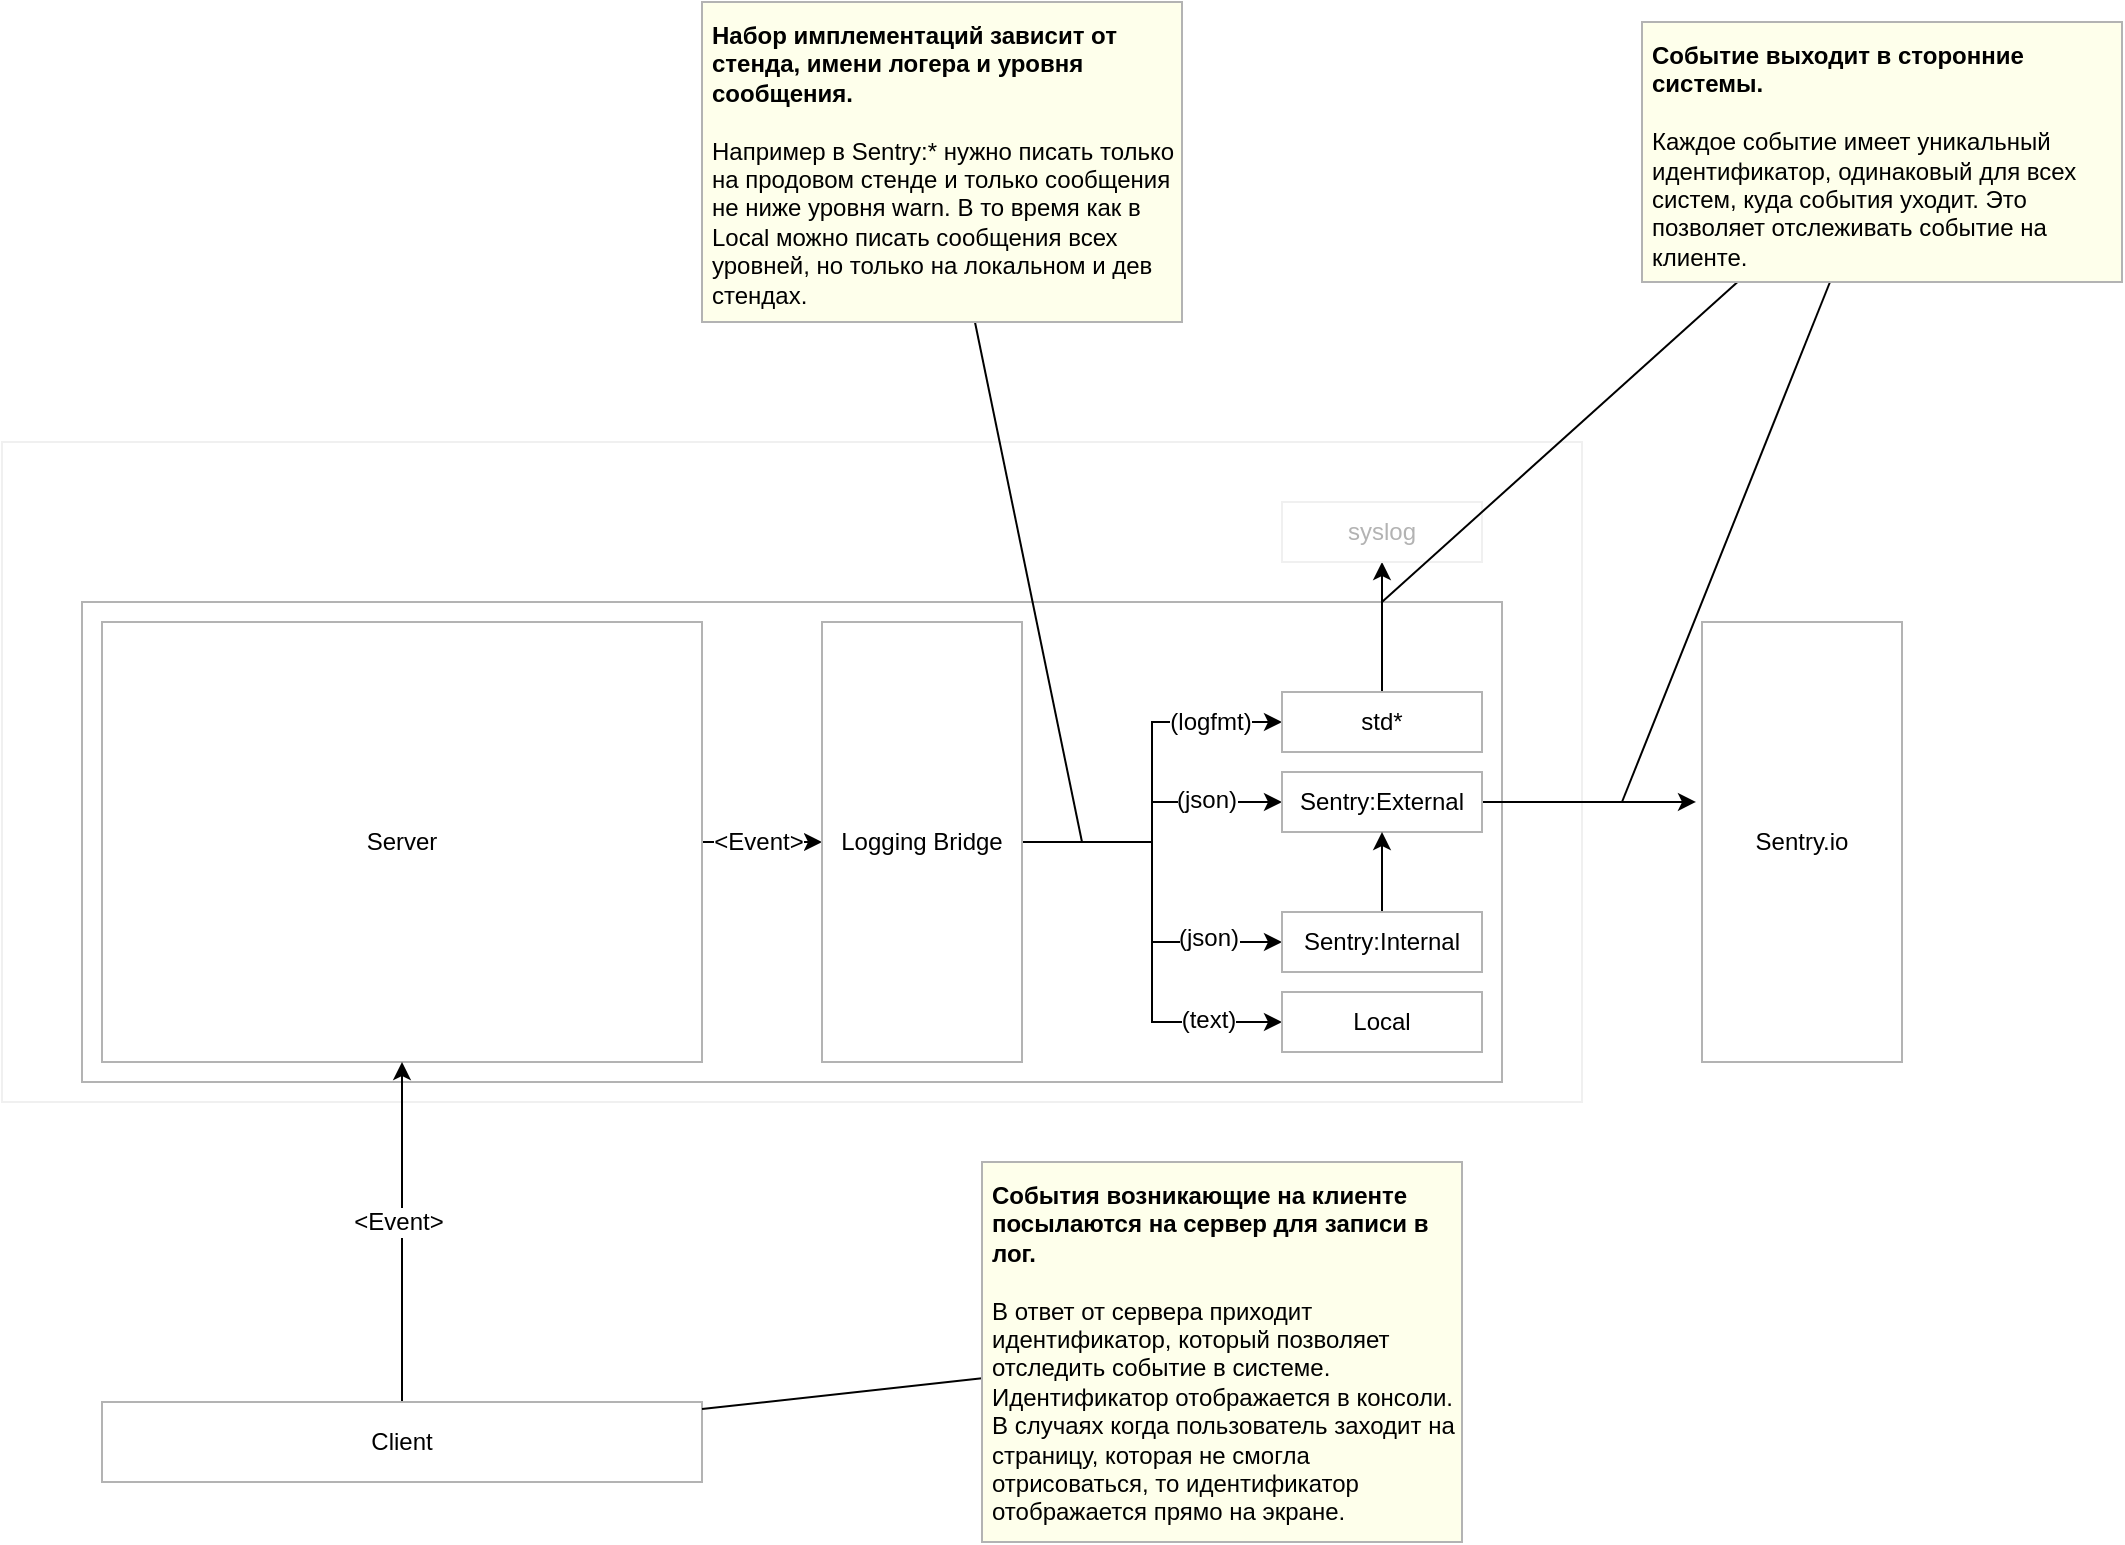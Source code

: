 <mxfile version="10.6.6" type="github"><diagram id="plSGRDKo6Dt8ZI3OW87W" name="Page-1"><mxGraphModel dx="1158" dy="1944" grid="1" gridSize="10" guides="1" tooltips="1" connect="1" arrows="1" fold="1" page="1" pageScale="1" pageWidth="827" pageHeight="1169" math="0" shadow="0"><root><mxCell id="0"/><mxCell id="1" parent="0"/><mxCell id="GhjLwsjxVcX4-vvsTxXA-20" value="" style="rounded=0;whiteSpace=wrap;html=1;strokeColor=#F0F0F0;" vertex="1" parent="1"><mxGeometry x="40" y="80" width="790" height="330" as="geometry"/></mxCell><mxCell id="GhjLwsjxVcX4-vvsTxXA-1" value="" style="rounded=0;whiteSpace=wrap;html=1;strokeColor=#B3B3B3;" vertex="1" parent="1"><mxGeometry x="80" y="160" width="710" height="240" as="geometry"/></mxCell><mxCell id="GhjLwsjxVcX4-vvsTxXA-10" style="edgeStyle=orthogonalEdgeStyle;rounded=0;orthogonalLoop=1;jettySize=auto;html=1;" edge="1" parent="1" source="GhjLwsjxVcX4-vvsTxXA-2" target="GhjLwsjxVcX4-vvsTxXA-8"><mxGeometry relative="1" as="geometry"/></mxCell><mxCell id="GhjLwsjxVcX4-vvsTxXA-27" value="&amp;lt;Event&amp;gt;&lt;br&gt;" style="text;html=1;resizable=0;points=[];align=center;verticalAlign=middle;labelBackgroundColor=#ffffff;" vertex="1" connectable="0" parent="GhjLwsjxVcX4-vvsTxXA-10"><mxGeometry x="-0.067" relative="1" as="geometry"><mxPoint as="offset"/></mxGeometry></mxCell><mxCell id="GhjLwsjxVcX4-vvsTxXA-2" value="Server" style="rounded=0;whiteSpace=wrap;html=1;strokeColor=#B3B3B3;" vertex="1" parent="1"><mxGeometry x="90" y="170" width="300" height="220" as="geometry"/></mxCell><mxCell id="GhjLwsjxVcX4-vvsTxXA-4" style="edgeStyle=orthogonalEdgeStyle;rounded=0;orthogonalLoop=1;jettySize=auto;html=1;entryX=0.5;entryY=1;entryDx=0;entryDy=0;" edge="1" parent="1" source="GhjLwsjxVcX4-vvsTxXA-3" target="GhjLwsjxVcX4-vvsTxXA-2"><mxGeometry relative="1" as="geometry"/></mxCell><mxCell id="GhjLwsjxVcX4-vvsTxXA-5" value="&amp;lt;Event&amp;gt;&lt;br&gt;" style="text;html=1;resizable=0;points=[];align=center;verticalAlign=middle;labelBackgroundColor=#ffffff;" vertex="1" connectable="0" parent="GhjLwsjxVcX4-vvsTxXA-4"><mxGeometry x="0.06" y="2" relative="1" as="geometry"><mxPoint as="offset"/></mxGeometry></mxCell><mxCell id="GhjLwsjxVcX4-vvsTxXA-3" value="Client" style="rounded=0;whiteSpace=wrap;html=1;strokeColor=#B3B3B3;" vertex="1" parent="1"><mxGeometry x="90" y="560" width="300" height="40" as="geometry"/></mxCell><mxCell id="GhjLwsjxVcX4-vvsTxXA-16" style="edgeStyle=orthogonalEdgeStyle;rounded=0;orthogonalLoop=1;jettySize=auto;html=1;entryX=0;entryY=0.5;entryDx=0;entryDy=0;" edge="1" parent="1" source="GhjLwsjxVcX4-vvsTxXA-8" target="GhjLwsjxVcX4-vvsTxXA-11"><mxGeometry relative="1" as="geometry"/></mxCell><mxCell id="GhjLwsjxVcX4-vvsTxXA-28" value="(logfmt)" style="text;html=1;resizable=0;points=[];align=center;verticalAlign=middle;labelBackgroundColor=#ffffff;" vertex="1" connectable="0" parent="GhjLwsjxVcX4-vvsTxXA-16"><mxGeometry x="0.568" y="-1" relative="1" as="geometry"><mxPoint x="5" y="-1" as="offset"/></mxGeometry></mxCell><mxCell id="GhjLwsjxVcX4-vvsTxXA-17" style="edgeStyle=orthogonalEdgeStyle;rounded=0;orthogonalLoop=1;jettySize=auto;html=1;entryX=0;entryY=0.5;entryDx=0;entryDy=0;" edge="1" parent="1" source="GhjLwsjxVcX4-vvsTxXA-8" target="GhjLwsjxVcX4-vvsTxXA-12"><mxGeometry relative="1" as="geometry"/></mxCell><mxCell id="GhjLwsjxVcX4-vvsTxXA-29" value="(json)" style="text;html=1;resizable=0;points=[];align=center;verticalAlign=middle;labelBackgroundColor=#ffffff;" vertex="1" connectable="0" parent="GhjLwsjxVcX4-vvsTxXA-17"><mxGeometry x="0.493" y="-1" relative="1" as="geometry"><mxPoint y="-2" as="offset"/></mxGeometry></mxCell><mxCell id="GhjLwsjxVcX4-vvsTxXA-18" style="edgeStyle=orthogonalEdgeStyle;rounded=0;orthogonalLoop=1;jettySize=auto;html=1;entryX=0;entryY=0.5;entryDx=0;entryDy=0;" edge="1" parent="1" source="GhjLwsjxVcX4-vvsTxXA-8" target="GhjLwsjxVcX4-vvsTxXA-13"><mxGeometry relative="1" as="geometry"/></mxCell><mxCell id="GhjLwsjxVcX4-vvsTxXA-30" value="(json)" style="text;html=1;resizable=0;points=[];align=center;verticalAlign=middle;labelBackgroundColor=#ffffff;" vertex="1" connectable="0" parent="GhjLwsjxVcX4-vvsTxXA-18"><mxGeometry x="0.533" y="3" relative="1" as="geometry"><mxPoint x="5" y="1" as="offset"/></mxGeometry></mxCell><mxCell id="GhjLwsjxVcX4-vvsTxXA-19" style="edgeStyle=orthogonalEdgeStyle;rounded=0;orthogonalLoop=1;jettySize=auto;html=1;entryX=0;entryY=0.5;entryDx=0;entryDy=0;" edge="1" parent="1" source="GhjLwsjxVcX4-vvsTxXA-8" target="GhjLwsjxVcX4-vvsTxXA-14"><mxGeometry relative="1" as="geometry"/></mxCell><mxCell id="GhjLwsjxVcX4-vvsTxXA-31" value="(text)" style="text;html=1;resizable=0;points=[];align=center;verticalAlign=middle;labelBackgroundColor=#ffffff;" vertex="1" connectable="0" parent="GhjLwsjxVcX4-vvsTxXA-19"><mxGeometry x="0.7" y="-2" relative="1" as="geometry"><mxPoint x="-4" y="-3" as="offset"/></mxGeometry></mxCell><mxCell id="GhjLwsjxVcX4-vvsTxXA-8" value="Logging Bridge&lt;br&gt;" style="rounded=0;whiteSpace=wrap;html=1;strokeColor=#B3B3B3;" vertex="1" parent="1"><mxGeometry x="450" y="170" width="100" height="220" as="geometry"/></mxCell><mxCell id="GhjLwsjxVcX4-vvsTxXA-22" style="edgeStyle=orthogonalEdgeStyle;rounded=0;orthogonalLoop=1;jettySize=auto;html=1;" edge="1" parent="1" source="GhjLwsjxVcX4-vvsTxXA-11" target="GhjLwsjxVcX4-vvsTxXA-21"><mxGeometry relative="1" as="geometry"/></mxCell><mxCell id="GhjLwsjxVcX4-vvsTxXA-11" value="std*&lt;br&gt;" style="rounded=0;whiteSpace=wrap;html=1;strokeColor=#B3B3B3;" vertex="1" parent="1"><mxGeometry x="680" y="205" width="100" height="30" as="geometry"/></mxCell><mxCell id="GhjLwsjxVcX4-vvsTxXA-26" style="edgeStyle=orthogonalEdgeStyle;rounded=0;orthogonalLoop=1;jettySize=auto;html=1;entryX=-0.03;entryY=0.409;entryDx=0;entryDy=0;entryPerimeter=0;" edge="1" parent="1" source="GhjLwsjxVcX4-vvsTxXA-12" target="GhjLwsjxVcX4-vvsTxXA-25"><mxGeometry relative="1" as="geometry"/></mxCell><mxCell id="GhjLwsjxVcX4-vvsTxXA-12" value="&lt;span&gt;Sentry:External&lt;/span&gt;" style="rounded=0;whiteSpace=wrap;html=1;strokeColor=#B3B3B3;" vertex="1" parent="1"><mxGeometry x="680" y="245" width="100" height="30" as="geometry"/></mxCell><mxCell id="GhjLwsjxVcX4-vvsTxXA-23" style="edgeStyle=orthogonalEdgeStyle;rounded=0;orthogonalLoop=1;jettySize=auto;html=1;entryX=0.5;entryY=1;entryDx=0;entryDy=0;" edge="1" parent="1" source="GhjLwsjxVcX4-vvsTxXA-13" target="GhjLwsjxVcX4-vvsTxXA-12"><mxGeometry relative="1" as="geometry"/></mxCell><mxCell id="GhjLwsjxVcX4-vvsTxXA-13" value="Sentry:Internal&lt;br&gt;" style="rounded=0;whiteSpace=wrap;html=1;strokeColor=#B3B3B3;" vertex="1" parent="1"><mxGeometry x="680" y="315" width="100" height="30" as="geometry"/></mxCell><mxCell id="GhjLwsjxVcX4-vvsTxXA-14" value="Local&lt;br&gt;" style="rounded=0;whiteSpace=wrap;html=1;strokeColor=#B3B3B3;" vertex="1" parent="1"><mxGeometry x="680" y="355" width="100" height="30" as="geometry"/></mxCell><mxCell id="GhjLwsjxVcX4-vvsTxXA-21" value="syslog" style="rounded=0;whiteSpace=wrap;html=1;strokeColor=#F0F0F0;fontColor=#B3B3B3;" vertex="1" parent="1"><mxGeometry x="680" y="110" width="100" height="30" as="geometry"/></mxCell><mxCell id="GhjLwsjxVcX4-vvsTxXA-25" value="Sentry.io&lt;br&gt;" style="rounded=0;whiteSpace=wrap;html=1;strokeColor=#B3B3B3;" vertex="1" parent="1"><mxGeometry x="890" y="170" width="100" height="220" as="geometry"/></mxCell><mxCell id="GhjLwsjxVcX4-vvsTxXA-32" value="Libs" parent="0" visible="0"/><mxCell id="GhjLwsjxVcX4-vvsTxXA-34" style="rounded=0;orthogonalLoop=1;jettySize=auto;html=1;endArrow=none;endFill=0;" edge="1" parent="GhjLwsjxVcX4-vvsTxXA-32" source="GhjLwsjxVcX4-vvsTxXA-33" target="GhjLwsjxVcX4-vvsTxXA-12"><mxGeometry relative="1" as="geometry"><mxPoint x="840" y="230" as="targetPoint"/></mxGeometry></mxCell><mxCell id="GhjLwsjxVcX4-vvsTxXA-33" value="@sentry/node" style="text;html=1;strokeColor=none;fillColor=none;align=center;verticalAlign=middle;whiteSpace=wrap;rounded=0;fontStyle=1" vertex="1" parent="GhjLwsjxVcX4-vvsTxXA-32"><mxGeometry x="980" y="100" width="90" height="20" as="geometry"/></mxCell><mxCell id="GhjLwsjxVcX4-vvsTxXA-36" style="edgeStyle=none;rounded=0;orthogonalLoop=1;jettySize=auto;html=1;endArrow=none;endFill=0;" edge="1" parent="GhjLwsjxVcX4-vvsTxXA-32" source="GhjLwsjxVcX4-vvsTxXA-35" target="GhjLwsjxVcX4-vvsTxXA-14"><mxGeometry relative="1" as="geometry"/></mxCell><mxCell id="GhjLwsjxVcX4-vvsTxXA-35" value="debug" style="text;html=1;strokeColor=none;fillColor=none;align=center;verticalAlign=middle;whiteSpace=wrap;rounded=0;fontStyle=1" vertex="1" parent="GhjLwsjxVcX4-vvsTxXA-32"><mxGeometry x="950" y="530" width="90" height="20" as="geometry"/></mxCell><mxCell id="GhjLwsjxVcX4-vvsTxXA-38" style="edgeStyle=none;rounded=0;orthogonalLoop=1;jettySize=auto;html=1;endArrow=none;endFill=0;" edge="1" parent="GhjLwsjxVcX4-vvsTxXA-32" source="GhjLwsjxVcX4-vvsTxXA-37" target="GhjLwsjxVcX4-vvsTxXA-11"><mxGeometry relative="1" as="geometry"/></mxCell><mxCell id="GhjLwsjxVcX4-vvsTxXA-37" value="logfmt" style="text;html=1;strokeColor=none;fillColor=none;align=center;verticalAlign=middle;whiteSpace=wrap;rounded=0;fontStyle=1" vertex="1" parent="GhjLwsjxVcX4-vvsTxXA-32"><mxGeometry x="935" y="10" width="90" height="20" as="geometry"/></mxCell><mxCell id="GhjLwsjxVcX4-vvsTxXA-39" value="Comments" parent="0"/><mxCell id="GhjLwsjxVcX4-vvsTxXA-41" style="edgeStyle=none;rounded=0;orthogonalLoop=1;jettySize=auto;html=1;endArrow=none;endFill=0;" edge="1" parent="GhjLwsjxVcX4-vvsTxXA-39" source="GhjLwsjxVcX4-vvsTxXA-40"><mxGeometry relative="1" as="geometry"><mxPoint x="580" y="280" as="targetPoint"/></mxGeometry></mxCell><mxCell id="GhjLwsjxVcX4-vvsTxXA-40" value="&lt;b&gt;Набор имплементаций зависит от стенда, имени логера и уровня сообщения.&lt;/b&gt;&lt;br&gt;&lt;br&gt;Например в&amp;nbsp;Sentry:* нужно писать только на продовом стенде и только сообщения не ниже уровня&amp;nbsp;warn. В то время как в Local можно писать сообщения всех уровней, но только на локальном и дев стендах.&lt;br&gt;" style="text;html=1;strokeColor=#B3B3B3;fillColor=#FEFFEB;align=left;verticalAlign=top;whiteSpace=wrap;rounded=0;spacing=5;" vertex="1" parent="GhjLwsjxVcX4-vvsTxXA-39"><mxGeometry x="390" y="-140" width="240" height="160" as="geometry"/></mxCell><mxCell id="GhjLwsjxVcX4-vvsTxXA-43" style="edgeStyle=none;rounded=0;orthogonalLoop=1;jettySize=auto;html=1;endArrow=none;endFill=0;fontColor=#B3B3B3;" edge="1" parent="GhjLwsjxVcX4-vvsTxXA-39" source="GhjLwsjxVcX4-vvsTxXA-42" target="GhjLwsjxVcX4-vvsTxXA-3"><mxGeometry relative="1" as="geometry"/></mxCell><mxCell id="GhjLwsjxVcX4-vvsTxXA-42" value="&lt;b&gt;События возникающие на клиенте посылаются на сервер для записи в лог.&lt;/b&gt;&lt;br&gt;&lt;br&gt;В ответ от сервера приходит идентификатор, который позволяет отследить событие в системе. Идентификатор отображается в консоли. В случаях когда пользователь заходит на страницу, которая не смогла отрисоваться, то идентификатор отображается прямо на экране.&lt;br&gt;" style="text;html=1;strokeColor=#B3B3B3;fillColor=#FEFFEB;align=left;verticalAlign=top;whiteSpace=wrap;rounded=0;spacing=5;" vertex="1" parent="GhjLwsjxVcX4-vvsTxXA-39"><mxGeometry x="530" y="440" width="240" height="190" as="geometry"/></mxCell><mxCell id="GhjLwsjxVcX4-vvsTxXA-45" style="edgeStyle=none;rounded=0;orthogonalLoop=1;jettySize=auto;html=1;endArrow=none;endFill=0;fontColor=#B3B3B3;" edge="1" parent="GhjLwsjxVcX4-vvsTxXA-39" source="GhjLwsjxVcX4-vvsTxXA-44"><mxGeometry relative="1" as="geometry"><mxPoint x="730" y="160" as="targetPoint"/></mxGeometry></mxCell><mxCell id="GhjLwsjxVcX4-vvsTxXA-46" style="edgeStyle=none;rounded=0;orthogonalLoop=1;jettySize=auto;html=1;endArrow=none;endFill=0;fontColor=#B3B3B3;" edge="1" parent="GhjLwsjxVcX4-vvsTxXA-39" source="GhjLwsjxVcX4-vvsTxXA-44"><mxGeometry relative="1" as="geometry"><mxPoint x="850" y="260" as="targetPoint"/></mxGeometry></mxCell><mxCell id="GhjLwsjxVcX4-vvsTxXA-44" value="&lt;b&gt;Событие выходит в сторонние системы.&lt;/b&gt;&lt;br&gt;&lt;br&gt;Каждое событие имеет уникальный идентификатор, одинаковый для всех систем, куда события уходит. Это позволяет отслеживать событие на клиенте.&lt;br&gt;" style="text;html=1;strokeColor=#B3B3B3;fillColor=#FEFFEB;align=left;verticalAlign=top;whiteSpace=wrap;rounded=0;spacing=5;" vertex="1" parent="GhjLwsjxVcX4-vvsTxXA-39"><mxGeometry x="860" y="-130" width="240" height="130" as="geometry"/></mxCell></root></mxGraphModel></diagram></mxfile>